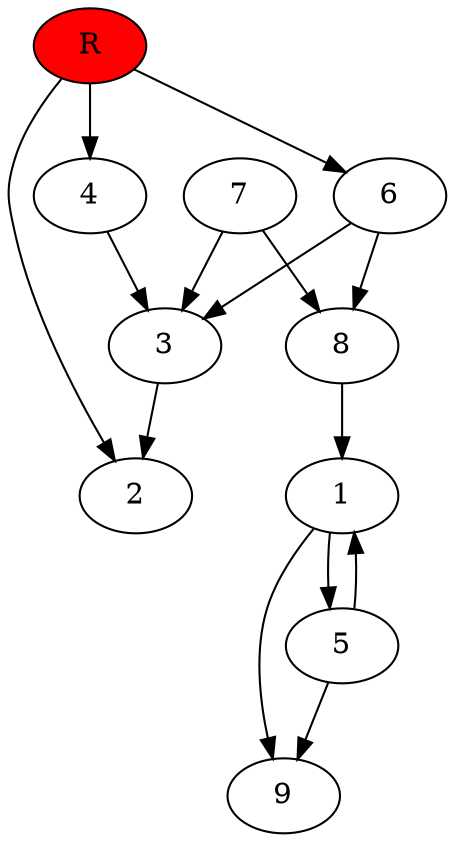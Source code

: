 digraph prb33488 {
	1
	2
	3
	4
	5
	6
	7
	8
	R [fillcolor="#ff0000" style=filled]
	1 -> 5
	1 -> 9
	3 -> 2
	4 -> 3
	5 -> 1
	5 -> 9
	6 -> 3
	6 -> 8
	7 -> 3
	7 -> 8
	8 -> 1
	R -> 2
	R -> 4
	R -> 6
}
